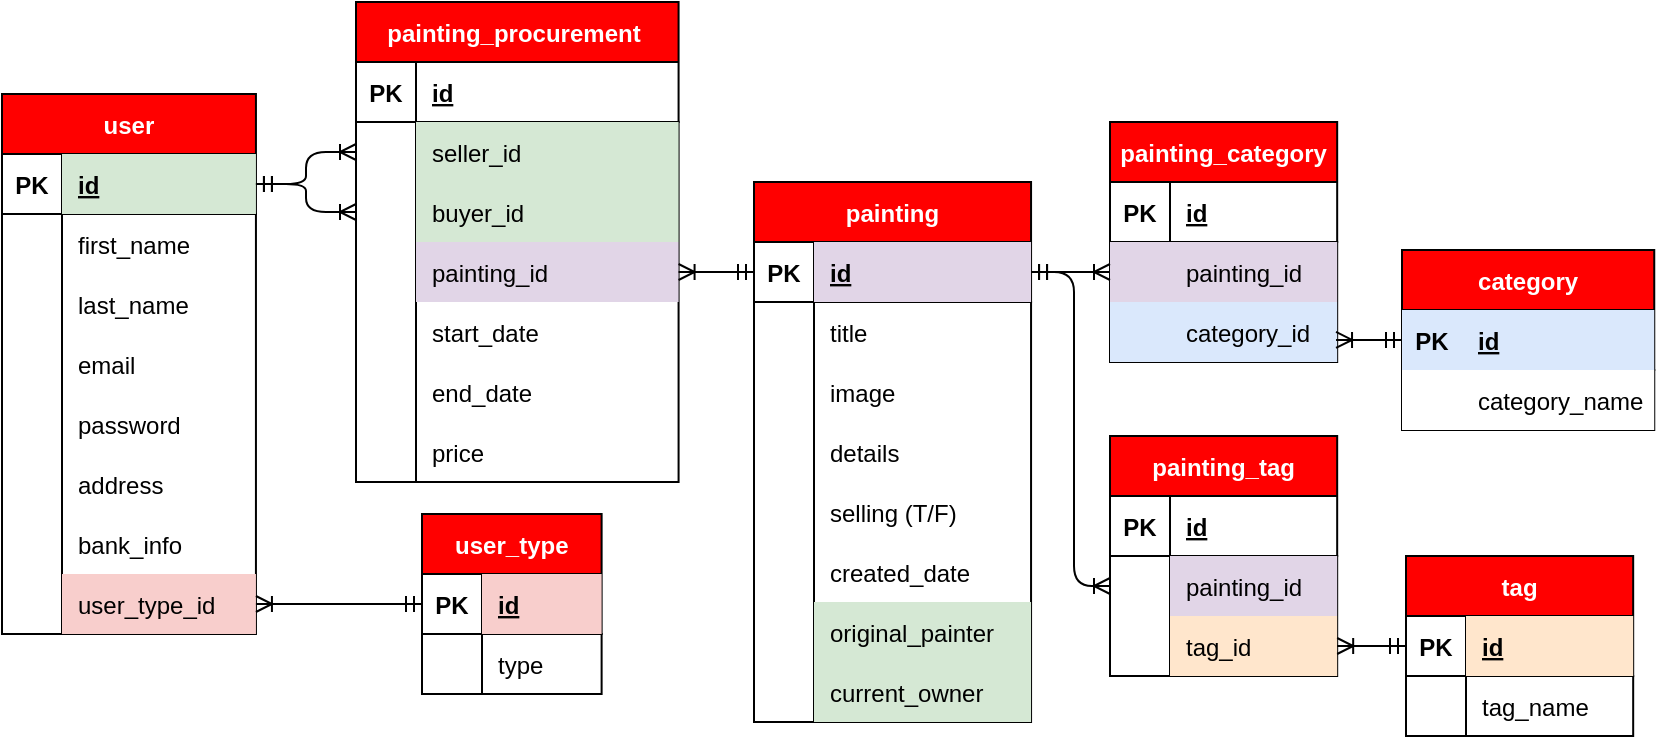<mxfile version="14.7.6" type="device"><diagram id="lzcLTzsz40yziuvw_DxV" name="Page-1"><mxGraphModel dx="1236" dy="815" grid="0" gridSize="10" guides="1" tooltips="1" connect="1" arrows="1" fold="1" page="0" pageScale="1" pageWidth="850" pageHeight="1100" background="none" math="0" shadow="0"><root><mxCell id="0"/><mxCell id="1" parent="0"/><mxCell id="ihydMq5eHrKzmTa31WAy-22" value="user_type" style="shape=table;startSize=30;container=1;collapsible=1;childLayout=tableLayout;fixedRows=1;rowLines=0;fontStyle=1;align=center;resizeLast=1;fontColor=#FFFFFF;fillColor=#FF0000;" parent="1" vertex="1"><mxGeometry x="85" y="75" width="89.808" height="90" as="geometry"><mxRectangle x="-64" y="241" width="84" height="30" as="alternateBounds"/></mxGeometry></mxCell><mxCell id="ihydMq5eHrKzmTa31WAy-23" value="" style="shape=partialRectangle;collapsible=0;dropTarget=0;pointerEvents=0;fillColor=none;top=0;left=0;bottom=1;right=0;points=[[0,0.5],[1,0.5]];portConstraint=eastwest;" parent="ihydMq5eHrKzmTa31WAy-22" vertex="1"><mxGeometry y="30" width="89.808" height="30" as="geometry"/></mxCell><mxCell id="ihydMq5eHrKzmTa31WAy-24" value="PK" style="shape=partialRectangle;connectable=0;fillColor=none;top=0;left=0;bottom=0;right=0;fontStyle=1;overflow=hidden;" parent="ihydMq5eHrKzmTa31WAy-23" vertex="1"><mxGeometry width="30" height="30" as="geometry"/></mxCell><mxCell id="ihydMq5eHrKzmTa31WAy-25" value="id" style="shape=partialRectangle;connectable=0;fillColor=#f8cecc;top=0;left=0;bottom=0;right=0;align=left;spacingLeft=6;fontStyle=5;overflow=hidden;strokeColor=#b85450;" parent="ihydMq5eHrKzmTa31WAy-23" vertex="1"><mxGeometry x="30" width="59.808" height="30" as="geometry"/></mxCell><mxCell id="ihydMq5eHrKzmTa31WAy-26" value="" style="shape=partialRectangle;collapsible=0;dropTarget=0;pointerEvents=0;fillColor=none;top=0;left=0;bottom=0;right=0;points=[[0,0.5],[1,0.5]];portConstraint=eastwest;" parent="ihydMq5eHrKzmTa31WAy-22" vertex="1"><mxGeometry y="60" width="89.808" height="30" as="geometry"/></mxCell><mxCell id="ihydMq5eHrKzmTa31WAy-27" value="" style="shape=partialRectangle;connectable=0;fillColor=none;top=0;left=0;bottom=0;right=0;editable=1;overflow=hidden;" parent="ihydMq5eHrKzmTa31WAy-26" vertex="1"><mxGeometry width="30" height="30" as="geometry"/></mxCell><mxCell id="ihydMq5eHrKzmTa31WAy-28" value="type" style="shape=partialRectangle;connectable=0;fillColor=none;top=0;left=0;bottom=0;right=0;align=left;spacingLeft=6;overflow=hidden;" parent="ihydMq5eHrKzmTa31WAy-26" vertex="1"><mxGeometry x="30" width="59.808" height="30" as="geometry"/></mxCell><mxCell id="ihydMq5eHrKzmTa31WAy-50" value="user" style="shape=table;startSize=30;container=1;collapsible=1;childLayout=tableLayout;fixedRows=1;rowLines=0;fontStyle=1;align=center;resizeLast=1;labelBackgroundColor=none;labelBorderColor=none;fillColor=#FF0000;fontColor=#FFFFFF;" parent="1" vertex="1"><mxGeometry x="-125" y="-135" width="126.971" height="270" as="geometry"><mxRectangle x="-64" y="241" width="84" height="30" as="alternateBounds"/></mxGeometry></mxCell><mxCell id="ihydMq5eHrKzmTa31WAy-51" value="" style="shape=partialRectangle;collapsible=0;dropTarget=0;pointerEvents=0;fillColor=none;top=0;left=0;bottom=1;right=0;points=[[0,0.5],[1,0.5]];portConstraint=eastwest;" parent="ihydMq5eHrKzmTa31WAy-50" vertex="1"><mxGeometry y="30" width="126.971" height="30" as="geometry"/></mxCell><mxCell id="ihydMq5eHrKzmTa31WAy-52" value="PK" style="shape=partialRectangle;connectable=0;fillColor=none;top=0;left=0;bottom=0;right=0;fontStyle=1;overflow=hidden;" parent="ihydMq5eHrKzmTa31WAy-51" vertex="1"><mxGeometry width="30" height="30" as="geometry"/></mxCell><mxCell id="ihydMq5eHrKzmTa31WAy-53" value="id" style="shape=partialRectangle;connectable=0;fillColor=#d5e8d4;top=0;left=0;bottom=0;right=0;align=left;spacingLeft=6;fontStyle=5;overflow=hidden;strokeColor=#82b366;" parent="ihydMq5eHrKzmTa31WAy-51" vertex="1"><mxGeometry x="30" width="96.971" height="30" as="geometry"/></mxCell><mxCell id="ihydMq5eHrKzmTa31WAy-54" value="" style="shape=partialRectangle;collapsible=0;dropTarget=0;pointerEvents=0;fillColor=none;top=0;left=0;bottom=0;right=0;points=[[0,0.5],[1,0.5]];portConstraint=eastwest;" parent="ihydMq5eHrKzmTa31WAy-50" vertex="1"><mxGeometry y="60" width="126.971" height="30" as="geometry"/></mxCell><mxCell id="ihydMq5eHrKzmTa31WAy-55" value="" style="shape=partialRectangle;connectable=0;fillColor=none;top=0;left=0;bottom=0;right=0;editable=1;overflow=hidden;" parent="ihydMq5eHrKzmTa31WAy-54" vertex="1"><mxGeometry width="30" height="30" as="geometry"/></mxCell><mxCell id="ihydMq5eHrKzmTa31WAy-56" value="first_name" style="shape=partialRectangle;connectable=0;fillColor=none;top=0;left=0;bottom=0;right=0;align=left;spacingLeft=6;overflow=hidden;" parent="ihydMq5eHrKzmTa31WAy-54" vertex="1"><mxGeometry x="30" width="96.971" height="30" as="geometry"/></mxCell><mxCell id="ihydMq5eHrKzmTa31WAy-58" value="" style="shape=partialRectangle;collapsible=0;dropTarget=0;pointerEvents=0;fillColor=none;top=0;left=0;bottom=0;right=0;points=[[0,0.5],[1,0.5]];portConstraint=eastwest;" parent="ihydMq5eHrKzmTa31WAy-50" vertex="1"><mxGeometry y="90" width="126.971" height="30" as="geometry"/></mxCell><mxCell id="ihydMq5eHrKzmTa31WAy-59" value="" style="shape=partialRectangle;connectable=0;fillColor=none;top=0;left=0;bottom=0;right=0;editable=1;overflow=hidden;" parent="ihydMq5eHrKzmTa31WAy-58" vertex="1"><mxGeometry width="30" height="30" as="geometry"/></mxCell><mxCell id="ihydMq5eHrKzmTa31WAy-60" value="last_name" style="shape=partialRectangle;connectable=0;fillColor=none;top=0;left=0;bottom=0;right=0;align=left;spacingLeft=6;overflow=hidden;" parent="ihydMq5eHrKzmTa31WAy-58" vertex="1"><mxGeometry x="30" width="96.971" height="30" as="geometry"/></mxCell><mxCell id="ihydMq5eHrKzmTa31WAy-61" value="" style="shape=partialRectangle;collapsible=0;dropTarget=0;pointerEvents=0;fillColor=none;top=0;left=0;bottom=0;right=0;points=[[0,0.5],[1,0.5]];portConstraint=eastwest;" parent="ihydMq5eHrKzmTa31WAy-50" vertex="1"><mxGeometry y="120" width="126.971" height="30" as="geometry"/></mxCell><mxCell id="ihydMq5eHrKzmTa31WAy-62" value="" style="shape=partialRectangle;connectable=0;fillColor=none;top=0;left=0;bottom=0;right=0;editable=1;overflow=hidden;" parent="ihydMq5eHrKzmTa31WAy-61" vertex="1"><mxGeometry width="30" height="30" as="geometry"/></mxCell><mxCell id="ihydMq5eHrKzmTa31WAy-63" value="email" style="shape=partialRectangle;connectable=0;fillColor=none;top=0;left=0;bottom=0;right=0;align=left;spacingLeft=6;overflow=hidden;" parent="ihydMq5eHrKzmTa31WAy-61" vertex="1"><mxGeometry x="30" width="96.971" height="30" as="geometry"/></mxCell><mxCell id="ihydMq5eHrKzmTa31WAy-64" value="" style="shape=partialRectangle;collapsible=0;dropTarget=0;pointerEvents=0;fillColor=none;top=0;left=0;bottom=0;right=0;points=[[0,0.5],[1,0.5]];portConstraint=eastwest;" parent="ihydMq5eHrKzmTa31WAy-50" vertex="1"><mxGeometry y="150" width="126.971" height="30" as="geometry"/></mxCell><mxCell id="ihydMq5eHrKzmTa31WAy-65" value="" style="shape=partialRectangle;connectable=0;fillColor=none;top=0;left=0;bottom=0;right=0;editable=1;overflow=hidden;" parent="ihydMq5eHrKzmTa31WAy-64" vertex="1"><mxGeometry width="30" height="30" as="geometry"/></mxCell><mxCell id="ihydMq5eHrKzmTa31WAy-66" value="password" style="shape=partialRectangle;connectable=0;fillColor=none;top=0;left=0;bottom=0;right=0;align=left;spacingLeft=6;overflow=hidden;" parent="ihydMq5eHrKzmTa31WAy-64" vertex="1"><mxGeometry x="30" width="96.971" height="30" as="geometry"/></mxCell><mxCell id="ihydMq5eHrKzmTa31WAy-67" value="" style="shape=partialRectangle;collapsible=0;dropTarget=0;pointerEvents=0;fillColor=none;top=0;left=0;bottom=0;right=0;points=[[0,0.5],[1,0.5]];portConstraint=eastwest;" parent="ihydMq5eHrKzmTa31WAy-50" vertex="1"><mxGeometry y="180" width="126.971" height="30" as="geometry"/></mxCell><mxCell id="ihydMq5eHrKzmTa31WAy-68" value="" style="shape=partialRectangle;connectable=0;fillColor=none;top=0;left=0;bottom=0;right=0;editable=1;overflow=hidden;" parent="ihydMq5eHrKzmTa31WAy-67" vertex="1"><mxGeometry width="30" height="30" as="geometry"/></mxCell><mxCell id="ihydMq5eHrKzmTa31WAy-69" value="address" style="shape=partialRectangle;connectable=0;fillColor=none;top=0;left=0;bottom=0;right=0;align=left;spacingLeft=6;overflow=hidden;" parent="ihydMq5eHrKzmTa31WAy-67" vertex="1"><mxGeometry x="30" width="96.971" height="30" as="geometry"/></mxCell><mxCell id="ihydMq5eHrKzmTa31WAy-70" value="" style="shape=partialRectangle;collapsible=0;dropTarget=0;pointerEvents=0;fillColor=none;top=0;left=0;bottom=0;right=0;points=[[0,0.5],[1,0.5]];portConstraint=eastwest;" parent="ihydMq5eHrKzmTa31WAy-50" vertex="1"><mxGeometry y="210" width="126.971" height="30" as="geometry"/></mxCell><mxCell id="ihydMq5eHrKzmTa31WAy-71" value="" style="shape=partialRectangle;connectable=0;fillColor=none;top=0;left=0;bottom=0;right=0;editable=1;overflow=hidden;" parent="ihydMq5eHrKzmTa31WAy-70" vertex="1"><mxGeometry width="30" height="30" as="geometry"/></mxCell><mxCell id="ihydMq5eHrKzmTa31WAy-72" value="bank_info" style="shape=partialRectangle;connectable=0;fillColor=none;top=0;left=0;bottom=0;right=0;align=left;spacingLeft=6;overflow=hidden;" parent="ihydMq5eHrKzmTa31WAy-70" vertex="1"><mxGeometry x="30" width="96.971" height="30" as="geometry"/></mxCell><mxCell id="ihydMq5eHrKzmTa31WAy-73" value="" style="shape=partialRectangle;collapsible=0;dropTarget=0;pointerEvents=0;fillColor=none;top=0;left=0;bottom=0;right=0;points=[[0,0.5],[1,0.5]];portConstraint=eastwest;" parent="ihydMq5eHrKzmTa31WAy-50" vertex="1"><mxGeometry y="240" width="126.971" height="30" as="geometry"/></mxCell><mxCell id="ihydMq5eHrKzmTa31WAy-74" value="" style="shape=partialRectangle;connectable=0;fillColor=none;top=0;left=0;bottom=0;right=0;editable=1;overflow=hidden;" parent="ihydMq5eHrKzmTa31WAy-73" vertex="1"><mxGeometry width="30" height="30" as="geometry"/></mxCell><mxCell id="ihydMq5eHrKzmTa31WAy-75" value="user_type_id" style="shape=partialRectangle;connectable=0;fillColor=#f8cecc;top=0;left=0;bottom=0;right=0;align=left;spacingLeft=6;overflow=hidden;strokeColor=#b85450;" parent="ihydMq5eHrKzmTa31WAy-73" vertex="1"><mxGeometry x="30" width="96.971" height="30" as="geometry"/></mxCell><mxCell id="ihydMq5eHrKzmTa31WAy-79" value="painting_procurement " style="shape=table;startSize=30;container=1;collapsible=1;childLayout=tableLayout;fixedRows=1;rowLines=0;fontStyle=1;align=center;resizeLast=1;fontColor=#FFFFFF;labelBorderColor=none;fillColor=#FF0000;" parent="1" vertex="1"><mxGeometry x="52" y="-181" width="161.292" height="240" as="geometry"><mxRectangle x="71" y="-181" width="84" height="30" as="alternateBounds"/></mxGeometry></mxCell><mxCell id="ihydMq5eHrKzmTa31WAy-80" value="" style="shape=partialRectangle;collapsible=0;dropTarget=0;pointerEvents=0;fillColor=none;top=0;left=0;bottom=1;right=0;points=[[0,0.5],[1,0.5]];portConstraint=eastwest;" parent="ihydMq5eHrKzmTa31WAy-79" vertex="1"><mxGeometry y="30" width="161.292" height="30" as="geometry"/></mxCell><mxCell id="ihydMq5eHrKzmTa31WAy-81" value="PK" style="shape=partialRectangle;connectable=0;fillColor=none;top=0;left=0;bottom=0;right=0;fontStyle=1;overflow=hidden;" parent="ihydMq5eHrKzmTa31WAy-80" vertex="1"><mxGeometry width="30" height="30" as="geometry"/></mxCell><mxCell id="ihydMq5eHrKzmTa31WAy-82" value="id" style="shape=partialRectangle;connectable=0;fillColor=none;top=0;left=0;bottom=0;right=0;align=left;spacingLeft=6;fontStyle=5;overflow=hidden;" parent="ihydMq5eHrKzmTa31WAy-80" vertex="1"><mxGeometry x="30" width="131.292" height="30" as="geometry"/></mxCell><mxCell id="ihydMq5eHrKzmTa31WAy-83" value="" style="shape=partialRectangle;collapsible=0;dropTarget=0;pointerEvents=0;fillColor=none;top=0;left=0;bottom=0;right=0;points=[[0,0.5],[1,0.5]];portConstraint=eastwest;" parent="ihydMq5eHrKzmTa31WAy-79" vertex="1"><mxGeometry y="60" width="161.292" height="30" as="geometry"/></mxCell><mxCell id="ihydMq5eHrKzmTa31WAy-84" value="" style="shape=partialRectangle;connectable=0;fillColor=none;top=0;left=0;bottom=0;right=0;editable=1;overflow=hidden;" parent="ihydMq5eHrKzmTa31WAy-83" vertex="1"><mxGeometry width="30" height="30" as="geometry"/></mxCell><mxCell id="ihydMq5eHrKzmTa31WAy-85" value="seller_id" style="shape=partialRectangle;connectable=0;fillColor=#d5e8d4;top=0;left=0;bottom=0;right=0;align=left;spacingLeft=6;overflow=hidden;strokeColor=#82b366;" parent="ihydMq5eHrKzmTa31WAy-83" vertex="1"><mxGeometry x="30" width="131.292" height="30" as="geometry"/></mxCell><mxCell id="ihydMq5eHrKzmTa31WAy-86" value="" style="shape=partialRectangle;collapsible=0;dropTarget=0;pointerEvents=0;fillColor=none;top=0;left=0;bottom=0;right=0;points=[[0,0.5],[1,0.5]];portConstraint=eastwest;" parent="ihydMq5eHrKzmTa31WAy-79" vertex="1"><mxGeometry y="90" width="161.292" height="30" as="geometry"/></mxCell><mxCell id="ihydMq5eHrKzmTa31WAy-87" value="" style="shape=partialRectangle;connectable=0;fillColor=none;top=0;left=0;bottom=0;right=0;editable=1;overflow=hidden;" parent="ihydMq5eHrKzmTa31WAy-86" vertex="1"><mxGeometry width="30" height="30" as="geometry"/></mxCell><mxCell id="ihydMq5eHrKzmTa31WAy-88" value="buyer_id" style="shape=partialRectangle;connectable=0;fillColor=#d5e8d4;top=0;left=0;bottom=0;right=0;align=left;spacingLeft=6;overflow=hidden;strokeColor=#82b366;" parent="ihydMq5eHrKzmTa31WAy-86" vertex="1"><mxGeometry x="30" width="131.292" height="30" as="geometry"/></mxCell><mxCell id="ihydMq5eHrKzmTa31WAy-89" value="" style="shape=partialRectangle;collapsible=0;dropTarget=0;pointerEvents=0;fillColor=none;top=0;left=0;bottom=0;right=0;points=[[0,0.5],[1,0.5]];portConstraint=eastwest;" parent="ihydMq5eHrKzmTa31WAy-79" vertex="1"><mxGeometry y="120" width="161.292" height="30" as="geometry"/></mxCell><mxCell id="ihydMq5eHrKzmTa31WAy-90" value="" style="shape=partialRectangle;connectable=0;fillColor=none;top=0;left=0;bottom=0;right=0;editable=1;overflow=hidden;" parent="ihydMq5eHrKzmTa31WAy-89" vertex="1"><mxGeometry width="30" height="30" as="geometry"/></mxCell><mxCell id="ihydMq5eHrKzmTa31WAy-91" value="painting_id" style="shape=partialRectangle;connectable=0;top=0;left=0;bottom=0;right=0;align=left;spacingLeft=6;overflow=hidden;fillColor=#e1d5e7;strokeColor=#9673a6;" parent="ihydMq5eHrKzmTa31WAy-89" vertex="1"><mxGeometry x="30" width="131.292" height="30" as="geometry"/></mxCell><mxCell id="ihydMq5eHrKzmTa31WAy-92" value="" style="shape=partialRectangle;collapsible=0;dropTarget=0;pointerEvents=0;fillColor=none;top=0;left=0;bottom=0;right=0;points=[[0,0.5],[1,0.5]];portConstraint=eastwest;" parent="ihydMq5eHrKzmTa31WAy-79" vertex="1"><mxGeometry y="150" width="161.292" height="30" as="geometry"/></mxCell><mxCell id="ihydMq5eHrKzmTa31WAy-93" value="" style="shape=partialRectangle;connectable=0;fillColor=none;top=0;left=0;bottom=0;right=0;editable=1;overflow=hidden;" parent="ihydMq5eHrKzmTa31WAy-92" vertex="1"><mxGeometry width="30" height="30" as="geometry"/></mxCell><mxCell id="ihydMq5eHrKzmTa31WAy-94" value="start_date" style="shape=partialRectangle;connectable=0;fillColor=none;top=0;left=0;bottom=0;right=0;align=left;spacingLeft=6;overflow=hidden;" parent="ihydMq5eHrKzmTa31WAy-92" vertex="1"><mxGeometry x="30" width="131.292" height="30" as="geometry"/></mxCell><mxCell id="ihydMq5eHrKzmTa31WAy-95" value="" style="shape=partialRectangle;collapsible=0;dropTarget=0;pointerEvents=0;fillColor=none;top=0;left=0;bottom=0;right=0;points=[[0,0.5],[1,0.5]];portConstraint=eastwest;" parent="ihydMq5eHrKzmTa31WAy-79" vertex="1"><mxGeometry y="180" width="161.292" height="30" as="geometry"/></mxCell><mxCell id="ihydMq5eHrKzmTa31WAy-96" value="" style="shape=partialRectangle;connectable=0;fillColor=none;top=0;left=0;bottom=0;right=0;editable=1;overflow=hidden;" parent="ihydMq5eHrKzmTa31WAy-95" vertex="1"><mxGeometry width="30" height="30" as="geometry"/></mxCell><mxCell id="ihydMq5eHrKzmTa31WAy-97" value="end_date" style="shape=partialRectangle;connectable=0;fillColor=none;top=0;left=0;bottom=0;right=0;align=left;spacingLeft=6;overflow=hidden;" parent="ihydMq5eHrKzmTa31WAy-95" vertex="1"><mxGeometry x="30" width="131.292" height="30" as="geometry"/></mxCell><mxCell id="ihydMq5eHrKzmTa31WAy-98" value="" style="shape=partialRectangle;collapsible=0;dropTarget=0;pointerEvents=0;fillColor=none;top=0;left=0;bottom=0;right=0;points=[[0,0.5],[1,0.5]];portConstraint=eastwest;" parent="ihydMq5eHrKzmTa31WAy-79" vertex="1"><mxGeometry y="210" width="161.292" height="30" as="geometry"/></mxCell><mxCell id="ihydMq5eHrKzmTa31WAy-99" value="" style="shape=partialRectangle;connectable=0;fillColor=none;top=0;left=0;bottom=0;right=0;editable=1;overflow=hidden;" parent="ihydMq5eHrKzmTa31WAy-98" vertex="1"><mxGeometry width="30" height="30" as="geometry"/></mxCell><mxCell id="ihydMq5eHrKzmTa31WAy-100" value="price" style="shape=partialRectangle;connectable=0;fillColor=none;top=0;left=0;bottom=0;right=0;align=left;spacingLeft=6;overflow=hidden;" parent="ihydMq5eHrKzmTa31WAy-98" vertex="1"><mxGeometry x="30" width="131.292" height="30" as="geometry"/></mxCell><mxCell id="ihydMq5eHrKzmTa31WAy-103" value="painting" style="shape=table;startSize=30;container=1;collapsible=1;childLayout=tableLayout;fixedRows=1;rowLines=0;fontStyle=1;align=center;resizeLast=1;fontColor=#FFFFFF;fillColor=#FF0000;" parent="1" vertex="1"><mxGeometry x="251" y="-91" width="138.529" height="270" as="geometry"><mxRectangle x="-64" y="241" width="84" height="30" as="alternateBounds"/></mxGeometry></mxCell><mxCell id="ihydMq5eHrKzmTa31WAy-104" value="" style="shape=partialRectangle;collapsible=0;dropTarget=0;pointerEvents=0;fillColor=none;top=0;left=0;bottom=1;right=0;points=[[0,0.5],[1,0.5]];portConstraint=eastwest;" parent="ihydMq5eHrKzmTa31WAy-103" vertex="1"><mxGeometry y="30" width="138.529" height="30" as="geometry"/></mxCell><mxCell id="ihydMq5eHrKzmTa31WAy-105" value="PK" style="shape=partialRectangle;connectable=0;fillColor=none;top=0;left=0;bottom=0;right=0;fontStyle=1;overflow=hidden;" parent="ihydMq5eHrKzmTa31WAy-104" vertex="1"><mxGeometry width="30" height="30" as="geometry"/></mxCell><mxCell id="ihydMq5eHrKzmTa31WAy-106" value="id" style="shape=partialRectangle;connectable=0;fillColor=#e1d5e7;top=0;left=0;bottom=0;right=0;align=left;spacingLeft=6;fontStyle=5;overflow=hidden;strokeColor=#9673a6;" parent="ihydMq5eHrKzmTa31WAy-104" vertex="1"><mxGeometry x="30" width="108.529" height="30" as="geometry"/></mxCell><mxCell id="ihydMq5eHrKzmTa31WAy-107" value="" style="shape=partialRectangle;collapsible=0;dropTarget=0;pointerEvents=0;fillColor=none;top=0;left=0;bottom=0;right=0;points=[[0,0.5],[1,0.5]];portConstraint=eastwest;" parent="ihydMq5eHrKzmTa31WAy-103" vertex="1"><mxGeometry y="60" width="138.529" height="30" as="geometry"/></mxCell><mxCell id="ihydMq5eHrKzmTa31WAy-108" value="" style="shape=partialRectangle;connectable=0;fillColor=none;top=0;left=0;bottom=0;right=0;editable=1;overflow=hidden;" parent="ihydMq5eHrKzmTa31WAy-107" vertex="1"><mxGeometry width="30" height="30" as="geometry"/></mxCell><mxCell id="ihydMq5eHrKzmTa31WAy-109" value="title" style="shape=partialRectangle;connectable=0;fillColor=none;top=0;left=0;bottom=0;right=0;align=left;spacingLeft=6;overflow=hidden;" parent="ihydMq5eHrKzmTa31WAy-107" vertex="1"><mxGeometry x="30" width="108.529" height="30" as="geometry"/></mxCell><mxCell id="ihydMq5eHrKzmTa31WAy-110" value="" style="shape=partialRectangle;collapsible=0;dropTarget=0;pointerEvents=0;fillColor=none;top=0;left=0;bottom=0;right=0;points=[[0,0.5],[1,0.5]];portConstraint=eastwest;" parent="ihydMq5eHrKzmTa31WAy-103" vertex="1"><mxGeometry y="90" width="138.529" height="30" as="geometry"/></mxCell><mxCell id="ihydMq5eHrKzmTa31WAy-111" value="" style="shape=partialRectangle;connectable=0;fillColor=none;top=0;left=0;bottom=0;right=0;editable=1;overflow=hidden;" parent="ihydMq5eHrKzmTa31WAy-110" vertex="1"><mxGeometry width="30" height="30" as="geometry"/></mxCell><mxCell id="ihydMq5eHrKzmTa31WAy-112" value="image" style="shape=partialRectangle;connectable=0;fillColor=none;top=0;left=0;bottom=0;right=0;align=left;spacingLeft=6;overflow=hidden;" parent="ihydMq5eHrKzmTa31WAy-110" vertex="1"><mxGeometry x="30" width="108.529" height="30" as="geometry"/></mxCell><mxCell id="ihydMq5eHrKzmTa31WAy-113" value="" style="shape=partialRectangle;collapsible=0;dropTarget=0;pointerEvents=0;fillColor=none;top=0;left=0;bottom=0;right=0;points=[[0,0.5],[1,0.5]];portConstraint=eastwest;" parent="ihydMq5eHrKzmTa31WAy-103" vertex="1"><mxGeometry y="120" width="138.529" height="30" as="geometry"/></mxCell><mxCell id="ihydMq5eHrKzmTa31WAy-114" value="" style="shape=partialRectangle;connectable=0;fillColor=none;top=0;left=0;bottom=0;right=0;editable=1;overflow=hidden;" parent="ihydMq5eHrKzmTa31WAy-113" vertex="1"><mxGeometry width="30" height="30" as="geometry"/></mxCell><mxCell id="ihydMq5eHrKzmTa31WAy-115" value="details" style="shape=partialRectangle;connectable=0;fillColor=none;top=0;left=0;bottom=0;right=0;align=left;spacingLeft=6;overflow=hidden;" parent="ihydMq5eHrKzmTa31WAy-113" vertex="1"><mxGeometry x="30" width="108.529" height="30" as="geometry"/></mxCell><mxCell id="ihydMq5eHrKzmTa31WAy-116" value="" style="shape=partialRectangle;collapsible=0;dropTarget=0;pointerEvents=0;fillColor=none;top=0;left=0;bottom=0;right=0;points=[[0,0.5],[1,0.5]];portConstraint=eastwest;" parent="ihydMq5eHrKzmTa31WAy-103" vertex="1"><mxGeometry y="150" width="138.529" height="30" as="geometry"/></mxCell><mxCell id="ihydMq5eHrKzmTa31WAy-117" value="" style="shape=partialRectangle;connectable=0;fillColor=none;top=0;left=0;bottom=0;right=0;editable=1;overflow=hidden;" parent="ihydMq5eHrKzmTa31WAy-116" vertex="1"><mxGeometry width="30" height="30" as="geometry"/></mxCell><mxCell id="ihydMq5eHrKzmTa31WAy-118" value="selling (T/F)" style="shape=partialRectangle;connectable=0;fillColor=none;top=0;left=0;bottom=0;right=0;align=left;spacingLeft=6;overflow=hidden;" parent="ihydMq5eHrKzmTa31WAy-116" vertex="1"><mxGeometry x="30" width="108.529" height="30" as="geometry"/></mxCell><mxCell id="ihydMq5eHrKzmTa31WAy-119" value="" style="shape=partialRectangle;collapsible=0;dropTarget=0;pointerEvents=0;fillColor=none;top=0;left=0;bottom=0;right=0;points=[[0,0.5],[1,0.5]];portConstraint=eastwest;" parent="ihydMq5eHrKzmTa31WAy-103" vertex="1"><mxGeometry y="180" width="138.529" height="30" as="geometry"/></mxCell><mxCell id="ihydMq5eHrKzmTa31WAy-120" value="" style="shape=partialRectangle;connectable=0;fillColor=none;top=0;left=0;bottom=0;right=0;editable=1;overflow=hidden;" parent="ihydMq5eHrKzmTa31WAy-119" vertex="1"><mxGeometry width="30" height="30" as="geometry"/></mxCell><mxCell id="ihydMq5eHrKzmTa31WAy-121" value="created_date" style="shape=partialRectangle;connectable=0;fillColor=none;top=0;left=0;bottom=0;right=0;align=left;spacingLeft=6;overflow=hidden;" parent="ihydMq5eHrKzmTa31WAy-119" vertex="1"><mxGeometry x="30" width="108.529" height="30" as="geometry"/></mxCell><mxCell id="ihydMq5eHrKzmTa31WAy-122" value="" style="shape=partialRectangle;collapsible=0;dropTarget=0;pointerEvents=0;fillColor=none;top=0;left=0;bottom=0;right=0;points=[[0,0.5],[1,0.5]];portConstraint=eastwest;" parent="ihydMq5eHrKzmTa31WAy-103" vertex="1"><mxGeometry y="210" width="138.529" height="30" as="geometry"/></mxCell><mxCell id="ihydMq5eHrKzmTa31WAy-123" value="" style="shape=partialRectangle;connectable=0;fillColor=none;top=0;left=0;bottom=0;right=0;editable=1;overflow=hidden;" parent="ihydMq5eHrKzmTa31WAy-122" vertex="1"><mxGeometry width="30" height="30" as="geometry"/></mxCell><mxCell id="ihydMq5eHrKzmTa31WAy-124" value="original_painter" style="shape=partialRectangle;connectable=0;fillColor=#d5e8d4;top=0;left=0;bottom=0;right=0;align=left;spacingLeft=6;overflow=hidden;strokeColor=#82b366;" parent="ihydMq5eHrKzmTa31WAy-122" vertex="1"><mxGeometry x="30" width="108.529" height="30" as="geometry"/></mxCell><mxCell id="ihydMq5eHrKzmTa31WAy-125" value="" style="shape=partialRectangle;collapsible=0;dropTarget=0;pointerEvents=0;fillColor=none;top=0;left=0;bottom=0;right=0;points=[[0,0.5],[1,0.5]];portConstraint=eastwest;" parent="ihydMq5eHrKzmTa31WAy-103" vertex="1"><mxGeometry y="240" width="138.529" height="30" as="geometry"/></mxCell><mxCell id="ihydMq5eHrKzmTa31WAy-126" value="" style="shape=partialRectangle;connectable=0;fillColor=none;top=0;left=0;bottom=0;right=0;editable=1;overflow=hidden;" parent="ihydMq5eHrKzmTa31WAy-125" vertex="1"><mxGeometry width="30" height="30" as="geometry"/></mxCell><mxCell id="ihydMq5eHrKzmTa31WAy-127" value="current_owner" style="shape=partialRectangle;connectable=0;fillColor=#d5e8d4;top=0;left=0;bottom=0;right=0;align=left;spacingLeft=6;overflow=hidden;strokeColor=#82b366;" parent="ihydMq5eHrKzmTa31WAy-125" vertex="1"><mxGeometry x="30" width="108.529" height="30" as="geometry"/></mxCell><mxCell id="ihydMq5eHrKzmTa31WAy-134" value="" style="fontSize=12;html=1;endArrow=ERoneToMany;startArrow=ERmandOne;exitX=0;exitY=0.5;exitDx=0;exitDy=0;entryX=1;entryY=0.5;entryDx=0;entryDy=0;edgeStyle=orthogonalEdgeStyle;" parent="1" source="ihydMq5eHrKzmTa31WAy-104" target="ihydMq5eHrKzmTa31WAy-89" edge="1"><mxGeometry width="100" height="100" relative="1" as="geometry"><mxPoint x="444" y="346" as="sourcePoint"/><mxPoint x="459" y="253" as="targetPoint"/></mxGeometry></mxCell><mxCell id="ihydMq5eHrKzmTa31WAy-137" value="tag" style="shape=table;startSize=30;container=1;collapsible=1;childLayout=tableLayout;fixedRows=1;rowLines=0;fontStyle=1;align=center;resizeLast=1;fillColor=#FF0000;fontColor=#FFFFFF;" parent="1" vertex="1"><mxGeometry x="577" y="96" width="113.588" height="90" as="geometry"><mxRectangle x="-64" y="241" width="84" height="30" as="alternateBounds"/></mxGeometry></mxCell><mxCell id="ihydMq5eHrKzmTa31WAy-138" value="" style="shape=partialRectangle;collapsible=0;dropTarget=0;pointerEvents=0;fillColor=none;top=0;left=0;bottom=1;right=0;points=[[0,0.5],[1,0.5]];portConstraint=eastwest;" parent="ihydMq5eHrKzmTa31WAy-137" vertex="1"><mxGeometry y="30" width="113.588" height="30" as="geometry"/></mxCell><mxCell id="ihydMq5eHrKzmTa31WAy-139" value="PK" style="shape=partialRectangle;connectable=0;fillColor=none;top=0;left=0;bottom=0;right=0;fontStyle=1;overflow=hidden;" parent="ihydMq5eHrKzmTa31WAy-138" vertex="1"><mxGeometry width="30" height="30" as="geometry"/></mxCell><mxCell id="ihydMq5eHrKzmTa31WAy-140" value="id" style="shape=partialRectangle;connectable=0;fillColor=#ffe6cc;top=0;left=0;bottom=0;right=0;align=left;spacingLeft=6;fontStyle=5;overflow=hidden;strokeColor=#d79b00;" parent="ihydMq5eHrKzmTa31WAy-138" vertex="1"><mxGeometry x="30" width="83.588" height="30" as="geometry"/></mxCell><mxCell id="ihydMq5eHrKzmTa31WAy-141" value="" style="shape=partialRectangle;collapsible=0;dropTarget=0;pointerEvents=0;fillColor=none;top=0;left=0;bottom=0;right=0;points=[[0,0.5],[1,0.5]];portConstraint=eastwest;" parent="ihydMq5eHrKzmTa31WAy-137" vertex="1"><mxGeometry y="60" width="113.588" height="30" as="geometry"/></mxCell><mxCell id="ihydMq5eHrKzmTa31WAy-142" value="" style="shape=partialRectangle;connectable=0;fillColor=none;top=0;left=0;bottom=0;right=0;editable=1;overflow=hidden;" parent="ihydMq5eHrKzmTa31WAy-141" vertex="1"><mxGeometry width="30" height="30" as="geometry"/></mxCell><mxCell id="ihydMq5eHrKzmTa31WAy-143" value="tag_name" style="shape=partialRectangle;connectable=0;fillColor=none;top=0;left=0;bottom=0;right=0;align=left;spacingLeft=6;overflow=hidden;" parent="ihydMq5eHrKzmTa31WAy-141" vertex="1"><mxGeometry x="30" width="83.588" height="30" as="geometry"/></mxCell><mxCell id="ihydMq5eHrKzmTa31WAy-144" value="painting_tag" style="shape=table;startSize=30;container=1;collapsible=1;childLayout=tableLayout;fixedRows=1;rowLines=0;fontStyle=1;align=center;resizeLast=1;fillColor=#FF0000;fontColor=#FFFFFF;" parent="1" vertex="1"><mxGeometry x="429" y="36" width="113.588" height="120" as="geometry"><mxRectangle x="-64" y="241" width="84" height="30" as="alternateBounds"/></mxGeometry></mxCell><mxCell id="ihydMq5eHrKzmTa31WAy-145" value="" style="shape=partialRectangle;collapsible=0;dropTarget=0;pointerEvents=0;fillColor=none;top=0;left=0;bottom=1;right=0;points=[[0,0.5],[1,0.5]];portConstraint=eastwest;" parent="ihydMq5eHrKzmTa31WAy-144" vertex="1"><mxGeometry y="30" width="113.588" height="30" as="geometry"/></mxCell><mxCell id="ihydMq5eHrKzmTa31WAy-146" value="PK" style="shape=partialRectangle;connectable=0;fillColor=none;top=0;left=0;bottom=0;right=0;fontStyle=1;overflow=hidden;" parent="ihydMq5eHrKzmTa31WAy-145" vertex="1"><mxGeometry width="30" height="30" as="geometry"/></mxCell><mxCell id="ihydMq5eHrKzmTa31WAy-147" value="id" style="shape=partialRectangle;connectable=0;top=0;left=0;bottom=0;right=0;align=left;spacingLeft=6;fontStyle=5;overflow=hidden;fillColor=none;" parent="ihydMq5eHrKzmTa31WAy-145" vertex="1"><mxGeometry x="30" width="83.588" height="30" as="geometry"/></mxCell><mxCell id="ihydMq5eHrKzmTa31WAy-148" value="" style="shape=partialRectangle;collapsible=0;dropTarget=0;pointerEvents=0;fillColor=none;top=0;left=0;bottom=0;right=0;points=[[0,0.5],[1,0.5]];portConstraint=eastwest;" parent="ihydMq5eHrKzmTa31WAy-144" vertex="1"><mxGeometry y="60" width="113.588" height="30" as="geometry"/></mxCell><mxCell id="ihydMq5eHrKzmTa31WAy-149" value="" style="shape=partialRectangle;connectable=0;fillColor=none;top=0;left=0;bottom=0;right=0;editable=1;overflow=hidden;" parent="ihydMq5eHrKzmTa31WAy-148" vertex="1"><mxGeometry width="30" height="30" as="geometry"/></mxCell><mxCell id="ihydMq5eHrKzmTa31WAy-150" value="painting_id" style="shape=partialRectangle;connectable=0;fillColor=#e1d5e7;top=0;left=0;bottom=0;right=0;align=left;spacingLeft=6;overflow=hidden;strokeColor=#9673a6;" parent="ihydMq5eHrKzmTa31WAy-148" vertex="1"><mxGeometry x="30" width="83.588" height="30" as="geometry"/></mxCell><mxCell id="ihydMq5eHrKzmTa31WAy-151" value="" style="shape=partialRectangle;collapsible=0;dropTarget=0;pointerEvents=0;fillColor=none;top=0;left=0;bottom=0;right=0;points=[[0,0.5],[1,0.5]];portConstraint=eastwest;" parent="ihydMq5eHrKzmTa31WAy-144" vertex="1"><mxGeometry y="90" width="113.588" height="30" as="geometry"/></mxCell><mxCell id="ihydMq5eHrKzmTa31WAy-152" value="" style="shape=partialRectangle;connectable=0;fillColor=none;top=0;left=0;bottom=0;right=0;editable=1;overflow=hidden;" parent="ihydMq5eHrKzmTa31WAy-151" vertex="1"><mxGeometry width="30" height="30" as="geometry"/></mxCell><mxCell id="ihydMq5eHrKzmTa31WAy-153" value="tag_id" style="shape=partialRectangle;connectable=0;fillColor=#ffe6cc;top=0;left=0;bottom=0;right=0;align=left;spacingLeft=6;overflow=hidden;strokeColor=#d79b00;" parent="ihydMq5eHrKzmTa31WAy-151" vertex="1"><mxGeometry x="30" width="83.588" height="30" as="geometry"/></mxCell><mxCell id="ihydMq5eHrKzmTa31WAy-154" value="" style="fontSize=12;html=1;endArrow=ERoneToMany;startArrow=ERmandOne;edgeStyle=orthogonalEdgeStyle;" parent="1" source="ihydMq5eHrKzmTa31WAy-138" target="ihydMq5eHrKzmTa31WAy-151" edge="1"><mxGeometry width="100" height="100" relative="1" as="geometry"><mxPoint x="324.618" y="503" as="sourcePoint"/><mxPoint x="328.001" y="417" as="targetPoint"/></mxGeometry></mxCell><mxCell id="ihydMq5eHrKzmTa31WAy-155" value="" style="fontSize=12;html=1;endArrow=ERoneToMany;startArrow=ERmandOne;exitX=1;exitY=0.5;exitDx=0;exitDy=0;entryX=0;entryY=0.5;entryDx=0;entryDy=0;edgeStyle=elbowEdgeStyle;" parent="1" source="ihydMq5eHrKzmTa31WAy-104" target="ihydMq5eHrKzmTa31WAy-148" edge="1"><mxGeometry width="100" height="100" relative="1" as="geometry"><mxPoint x="812.41" y="263" as="sourcePoint"/><mxPoint x="736.998" y="168" as="targetPoint"/><Array as="points"><mxPoint x="411" y="32"/></Array></mxGeometry></mxCell><mxCell id="ihydMq5eHrKzmTa31WAy-157" value="" style="fontSize=12;html=1;endArrow=ERmandOne;startArrow=ERoneToMany;entryX=0;entryY=0.5;entryDx=0;entryDy=0;exitX=1;exitY=0.5;exitDx=0;exitDy=0;edgeStyle=orthogonalEdgeStyle;elbow=vertical;startFill=0;" parent="1" source="ihydMq5eHrKzmTa31WAy-73" target="ihydMq5eHrKzmTa31WAy-23" edge="1"><mxGeometry width="100" height="100" relative="1" as="geometry"><mxPoint x="-18.775" y="150.0" as="sourcePoint"/><mxPoint x="357.0" y="289.2" as="targetPoint"/></mxGeometry></mxCell><mxCell id="ihydMq5eHrKzmTa31WAy-158" value="painting_category" style="shape=table;startSize=30;container=1;collapsible=1;childLayout=tableLayout;fixedRows=1;rowLines=0;fontStyle=1;align=center;resizeLast=1;fillColor=#FF0000;fontColor=#FFFFFF;" parent="1" vertex="1"><mxGeometry x="429" y="-121" width="113.588" height="120" as="geometry"><mxRectangle x="-64" y="241" width="84" height="30" as="alternateBounds"/></mxGeometry></mxCell><mxCell id="ihydMq5eHrKzmTa31WAy-159" value="" style="shape=partialRectangle;collapsible=0;dropTarget=0;pointerEvents=0;fillColor=none;top=0;left=0;bottom=1;right=0;points=[[0,0.5],[1,0.5]];portConstraint=eastwest;" parent="ihydMq5eHrKzmTa31WAy-158" vertex="1"><mxGeometry y="30" width="113.588" height="30" as="geometry"/></mxCell><mxCell id="ihydMq5eHrKzmTa31WAy-160" value="PK" style="shape=partialRectangle;connectable=0;fillColor=none;top=0;left=0;bottom=0;right=0;fontStyle=1;overflow=hidden;" parent="ihydMq5eHrKzmTa31WAy-159" vertex="1"><mxGeometry width="30" height="30" as="geometry"/></mxCell><mxCell id="ihydMq5eHrKzmTa31WAy-161" value="id" style="shape=partialRectangle;connectable=0;top=0;left=0;bottom=0;right=0;align=left;spacingLeft=6;fontStyle=5;overflow=hidden;labelBorderColor=none;dashed=1;fillColor=none;" parent="ihydMq5eHrKzmTa31WAy-159" vertex="1"><mxGeometry x="30" width="83.588" height="30" as="geometry"/></mxCell><mxCell id="ihydMq5eHrKzmTa31WAy-162" value="" style="shape=partialRectangle;collapsible=0;dropTarget=0;pointerEvents=0;fillColor=none;top=0;left=0;bottom=0;right=0;points=[[0,0.5],[1,0.5]];portConstraint=eastwest;" parent="ihydMq5eHrKzmTa31WAy-158" vertex="1"><mxGeometry y="60" width="113.588" height="30" as="geometry"/></mxCell><mxCell id="ihydMq5eHrKzmTa31WAy-163" value="" style="shape=partialRectangle;connectable=0;fillColor=#e1d5e7;top=0;left=0;bottom=0;right=0;editable=1;overflow=hidden;strokeColor=#9673a6;" parent="ihydMq5eHrKzmTa31WAy-162" vertex="1"><mxGeometry width="30" height="30" as="geometry"/></mxCell><mxCell id="ihydMq5eHrKzmTa31WAy-164" value="painting_id" style="shape=partialRectangle;connectable=0;fillColor=#e1d5e7;top=0;left=0;bottom=0;right=0;align=left;spacingLeft=6;overflow=hidden;strokeColor=#9673a6;" parent="ihydMq5eHrKzmTa31WAy-162" vertex="1"><mxGeometry x="30" width="83.588" height="30" as="geometry"/></mxCell><mxCell id="ihydMq5eHrKzmTa31WAy-165" value="" style="shape=partialRectangle;collapsible=0;dropTarget=0;pointerEvents=0;fillColor=none;top=0;left=0;bottom=0;right=0;points=[[0,0.5],[1,0.5]];portConstraint=eastwest;" parent="ihydMq5eHrKzmTa31WAy-158" vertex="1"><mxGeometry y="90" width="113.588" height="30" as="geometry"/></mxCell><mxCell id="ihydMq5eHrKzmTa31WAy-166" value="" style="shape=partialRectangle;connectable=0;fillColor=#dae8fc;top=0;left=0;bottom=0;right=0;editable=1;overflow=hidden;strokeColor=#6c8ebf;" parent="ihydMq5eHrKzmTa31WAy-165" vertex="1"><mxGeometry width="30" height="30" as="geometry"/></mxCell><mxCell id="ihydMq5eHrKzmTa31WAy-167" value="category_id" style="shape=partialRectangle;connectable=0;fillColor=#dae8fc;top=0;left=0;bottom=0;right=0;align=left;spacingLeft=6;overflow=hidden;strokeColor=#6c8ebf;" parent="ihydMq5eHrKzmTa31WAy-165" vertex="1"><mxGeometry x="30" width="83.588" height="30" as="geometry"/></mxCell><mxCell id="ihydMq5eHrKzmTa31WAy-168" value="" style="fontSize=12;html=1;endArrow=ERoneToMany;startArrow=ERmandOne;exitX=1;exitY=0.5;exitDx=0;exitDy=0;entryX=0;entryY=0.5;entryDx=0;entryDy=0;edgeStyle=orthogonalEdgeStyle;" parent="1" source="ihydMq5eHrKzmTa31WAy-104" target="ihydMq5eHrKzmTa31WAy-162" edge="1"><mxGeometry width="100" height="100" relative="1" as="geometry"><mxPoint x="496.776" y="42.98" as="sourcePoint"/><mxPoint x="556" y="237" as="targetPoint"/></mxGeometry></mxCell><mxCell id="ihydMq5eHrKzmTa31WAy-169" value="category" style="shape=table;startSize=30;container=1;collapsible=1;childLayout=tableLayout;fixedRows=1;rowLines=0;fontStyle=1;align=center;resizeLast=1;fillColor=#FF0000;fontColor=#FFFFFF;" parent="1" vertex="1"><mxGeometry x="575" y="-57" width="126.125" height="90" as="geometry"><mxRectangle x="-64" y="241" width="84" height="30" as="alternateBounds"/></mxGeometry></mxCell><mxCell id="ihydMq5eHrKzmTa31WAy-170" value="" style="shape=partialRectangle;collapsible=0;dropTarget=0;pointerEvents=0;fillColor=none;top=0;left=0;bottom=1;right=0;points=[[0,0.5],[1,0.5]];portConstraint=eastwest;" parent="ihydMq5eHrKzmTa31WAy-169" vertex="1"><mxGeometry y="30" width="126.125" height="30" as="geometry"/></mxCell><mxCell id="ihydMq5eHrKzmTa31WAy-171" value="PK" style="shape=partialRectangle;connectable=0;top=0;left=0;bottom=0;right=0;fontStyle=1;overflow=hidden;fillColor=#dae8fc;" parent="ihydMq5eHrKzmTa31WAy-170" vertex="1"><mxGeometry width="30" height="30" as="geometry"/></mxCell><mxCell id="ihydMq5eHrKzmTa31WAy-172" value="id" style="shape=partialRectangle;connectable=0;top=0;left=0;bottom=0;right=0;align=left;spacingLeft=6;fontStyle=5;overflow=hidden;fillColor=#dae8fc;strokeColor=#6c8ebf;" parent="ihydMq5eHrKzmTa31WAy-170" vertex="1"><mxGeometry x="30" width="96.125" height="30" as="geometry"/></mxCell><mxCell id="ihydMq5eHrKzmTa31WAy-176" value="" style="shape=partialRectangle;collapsible=0;dropTarget=0;pointerEvents=0;fillColor=none;top=0;left=0;bottom=0;right=0;points=[[0,0.5],[1,0.5]];portConstraint=eastwest;" parent="ihydMq5eHrKzmTa31WAy-169" vertex="1"><mxGeometry y="60" width="126.125" height="30" as="geometry"/></mxCell><mxCell id="ihydMq5eHrKzmTa31WAy-177" value="" style="shape=partialRectangle;connectable=0;top=0;left=0;bottom=0;right=0;editable=1;overflow=hidden;" parent="ihydMq5eHrKzmTa31WAy-176" vertex="1"><mxGeometry width="30" height="30" as="geometry"/></mxCell><mxCell id="ihydMq5eHrKzmTa31WAy-178" value="category_name" style="shape=partialRectangle;connectable=0;top=0;left=0;bottom=0;right=0;align=left;spacingLeft=6;overflow=hidden;" parent="ihydMq5eHrKzmTa31WAy-176" vertex="1"><mxGeometry x="30" width="96.125" height="30" as="geometry"/></mxCell><mxCell id="ihydMq5eHrKzmTa31WAy-179" value="" style="fontSize=12;html=1;endArrow=ERoneToMany;startArrow=ERmandOne;exitX=0;exitY=0.5;exitDx=0;exitDy=0;entryX=0.995;entryY=0.633;entryDx=0;entryDy=0;entryPerimeter=0;edgeStyle=orthogonalEdgeStyle;" parent="1" source="ihydMq5eHrKzmTa31WAy-170" target="ihydMq5eHrKzmTa31WAy-165" edge="1"><mxGeometry width="100" height="100" relative="1" as="geometry"><mxPoint x="755.42" y="58" as="sourcePoint"/><mxPoint x="698.008" y="111.0" as="targetPoint"/></mxGeometry></mxCell><mxCell id="ihydMq5eHrKzmTa31WAy-180" value="" style="fontSize=12;html=1;endArrow=ERmandOne;startArrow=ERoneToMany;entryX=1;entryY=0.5;entryDx=0;entryDy=0;elbow=vertical;startFill=0;edgeStyle=orthogonalEdgeStyle;" parent="1" source="ihydMq5eHrKzmTa31WAy-83" target="ihydMq5eHrKzmTa31WAy-51" edge="1"><mxGeometry width="100" height="100" relative="1" as="geometry"><mxPoint x="-33.719" y="-242" as="sourcePoint"/><mxPoint x="56.96" y="-198" as="targetPoint"/></mxGeometry></mxCell><mxCell id="ihydMq5eHrKzmTa31WAy-181" value="" style="fontSize=12;html=1;endArrow=ERmandOne;startArrow=ERoneToMany;entryX=1;entryY=0.5;entryDx=0;entryDy=0;startFill=0;exitX=0;exitY=0.5;exitDx=0;exitDy=0;edgeStyle=orthogonalEdgeStyle;" parent="1" source="ihydMq5eHrKzmTa31WAy-86" target="ihydMq5eHrKzmTa31WAy-51" edge="1"><mxGeometry width="100" height="100" relative="1" as="geometry"><mxPoint x="60.11" y="-76.261" as="sourcePoint"/><mxPoint x="-2.999" y="-70.99" as="targetPoint"/></mxGeometry></mxCell></root></mxGraphModel></diagram></mxfile>